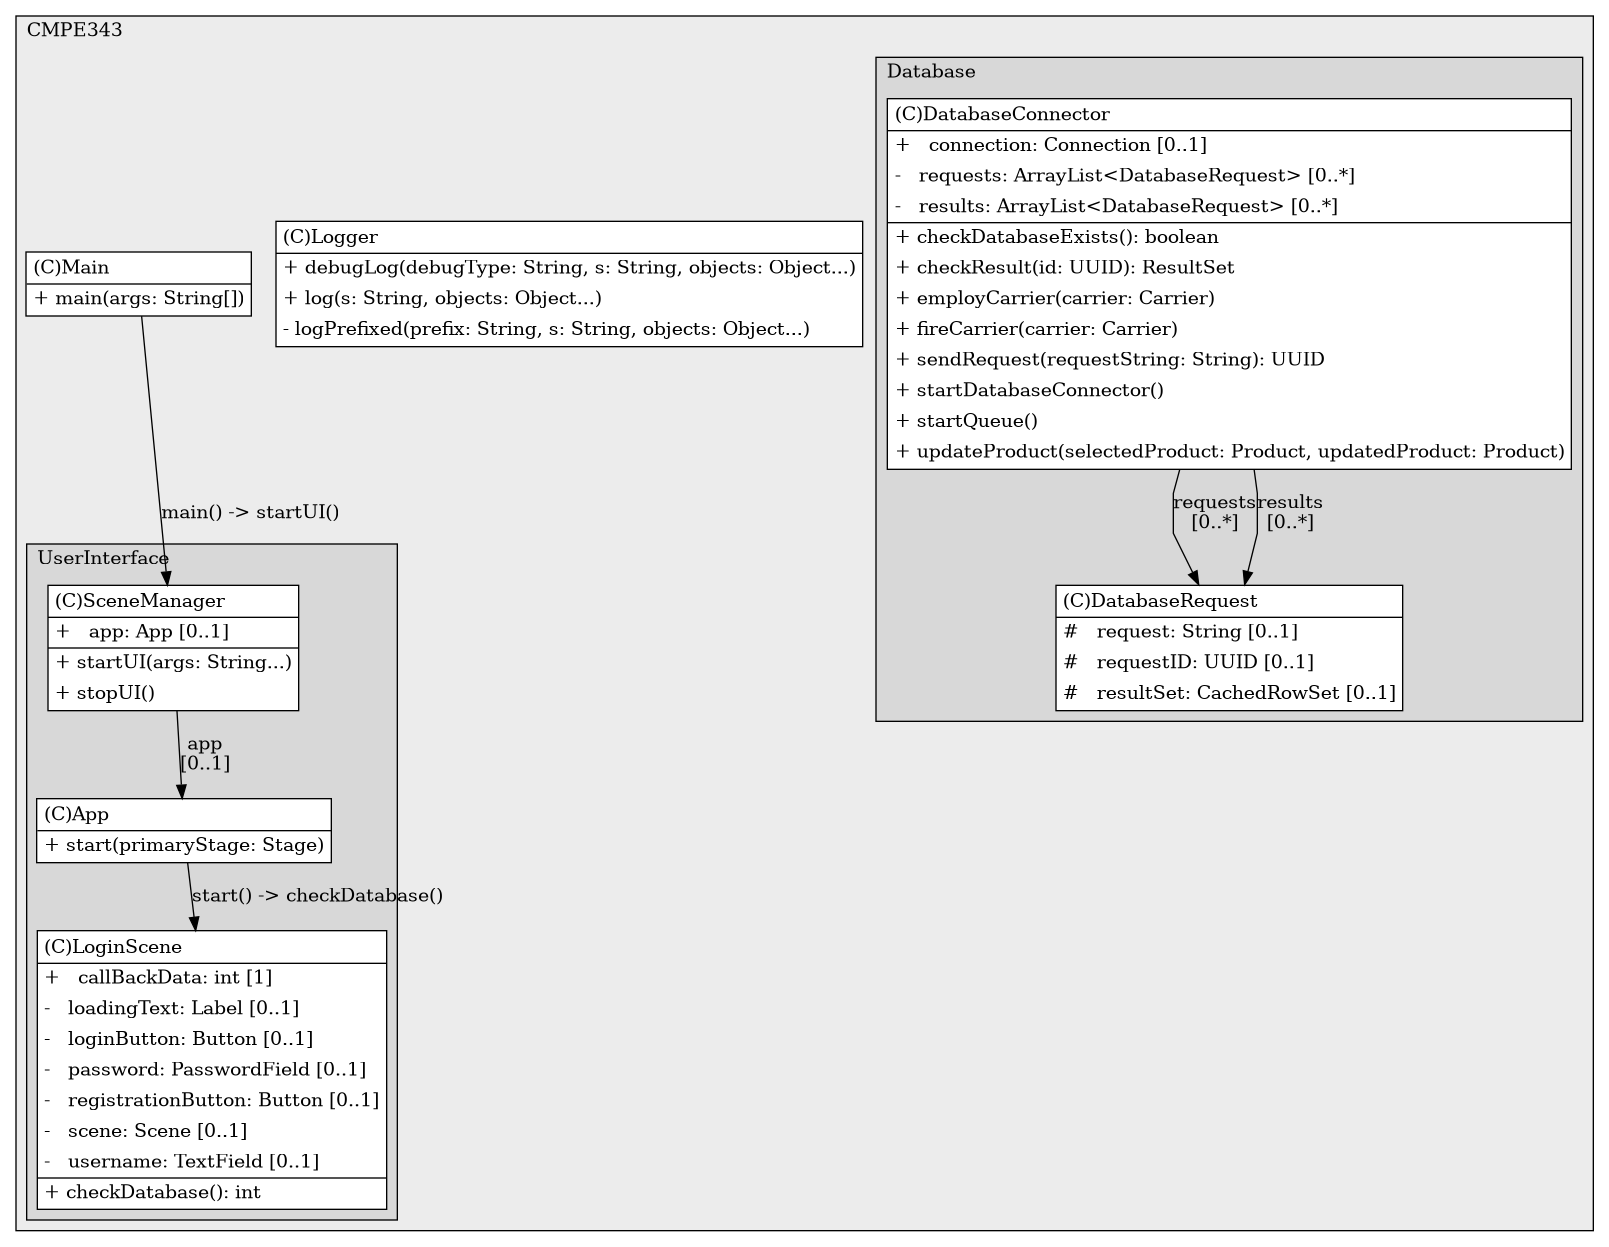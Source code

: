 @startuml

/' diagram meta data start
config=StructureConfiguration;
{
  "projectClassification": {
    "searchMode": "OpenProject", // OpenProject, AllProjects
    "includedProjects": "",
    "pathEndKeywords": "*.impl",
    "isClientPath": "",
    "isClientName": "",
    "isTestPath": "",
    "isTestName": "",
    "isMappingPath": "",
    "isMappingName": "",
    "isDataAccessPath": "",
    "isDataAccessName": "",
    "isDataStructurePath": "",
    "isDataStructureName": "",
    "isInterfaceStructuresPath": "",
    "isInterfaceStructuresName": "",
    "isEntryPointPath": "",
    "isEntryPointName": "",
    "treatFinalFieldsAsMandatory": false
  },
  "graphRestriction": {
    "classPackageExcludeFilter": "",
    "classPackageIncludeFilter": "",
    "classNameExcludeFilter": "",
    "classNameIncludeFilter": "",
    "methodNameExcludeFilter": "",
    "methodNameIncludeFilter": "",
    "removeByInheritance": "", // inheritance/annotation based filtering is done in a second step
    "removeByAnnotation": "",
    "removeByClassPackage": "", // cleanup the graph after inheritance/annotation based filtering is done
    "removeByClassName": "",
    "cutMappings": false,
    "cutEnum": true,
    "cutTests": true,
    "cutClient": true,
    "cutDataAccess": false,
    "cutInterfaceStructures": false,
    "cutDataStructures": false,
    "cutGetterAndSetter": true,
    "cutConstructors": true
  },
  "graphTraversal": {
    "forwardDepth": 6,
    "backwardDepth": 6,
    "classPackageExcludeFilter": "",
    "classPackageIncludeFilter": "",
    "classNameExcludeFilter": "",
    "classNameIncludeFilter": "",
    "methodNameExcludeFilter": "",
    "methodNameIncludeFilter": "",
    "hideMappings": false,
    "hideDataStructures": false,
    "hidePrivateMethods": true,
    "hideInterfaceCalls": true, // indirection: implementation -> interface (is hidden) -> implementation
    "onlyShowApplicationEntryPoints": false, // root node is included
    "useMethodCallsForStructureDiagram": "ForwardOnly" // ForwardOnly, BothDirections, No
  },
  "details": {
    "aggregation": "GroupByClass", // ByClass, GroupByClass, None
    "showClassGenericTypes": true,
    "showMethods": true,
    "showMethodParameterNames": true,
    "showMethodParameterTypes": true,
    "showMethodReturnType": true,
    "showPackageLevels": 2,
    "showDetailedClassStructure": true
  },
  "rootClass": "comp.CMPE343.Main",
  "extensionCallbackMethod": "" // qualified.class.name#methodName - signature: public static String method(String)
}
diagram meta data end '/



digraph g {
    rankdir="TB"
    splines=polyline
    

'nodes 
subgraph cluster_1613637043 { 
   	label=CMPE343
	labeljust=l
	fillcolor="#ececec"
	style=filled
   
   Logger1958110676[
	label=<<TABLE BORDER="1" CELLBORDER="0" CELLPADDING="4" CELLSPACING="0">
<TR><TD ALIGN="LEFT" >(C)Logger</TD></TR>
<HR/>
<TR><TD ALIGN="LEFT" >+ debugLog(debugType: String, s: String, objects: Object...)</TD></TR>
<TR><TD ALIGN="LEFT" >+ log(s: String, objects: Object...)</TD></TR>
<TR><TD ALIGN="LEFT" >- logPrefixed(prefix: String, s: String, objects: Object...)</TD></TR>
</TABLE>>
	style=filled
	margin=0
	shape=plaintext
	fillcolor="#FFFFFF"
];

Main1958110676[
	label=<<TABLE BORDER="1" CELLBORDER="0" CELLPADDING="4" CELLSPACING="0">
<TR><TD ALIGN="LEFT" >(C)Main</TD></TR>
<HR/>
<TR><TD ALIGN="LEFT" >+ main(args: String[])</TD></TR>
</TABLE>>
	style=filled
	margin=0
	shape=plaintext
	fillcolor="#FFFFFF"
];

subgraph cluster_1525928083 { 
   	label=UserInterface
	labeljust=l
	fillcolor="#d8d8d8"
	style=filled
   
   App1364509428[
	label=<<TABLE BORDER="1" CELLBORDER="0" CELLPADDING="4" CELLSPACING="0">
<TR><TD ALIGN="LEFT" >(C)App</TD></TR>
<HR/>
<TR><TD ALIGN="LEFT" >+ start(primaryStage: Stage)</TD></TR>
</TABLE>>
	style=filled
	margin=0
	shape=plaintext
	fillcolor="#FFFFFF"
];

LoginScene1364509428[
	label=<<TABLE BORDER="1" CELLBORDER="0" CELLPADDING="4" CELLSPACING="0">
<TR><TD ALIGN="LEFT" >(C)LoginScene</TD></TR>
<HR/>
<TR><TD ALIGN="LEFT" >+   callBackData: int [1]</TD></TR>
<TR><TD ALIGN="LEFT" >-   loadingText: Label [0..1]</TD></TR>
<TR><TD ALIGN="LEFT" >-   loginButton: Button [0..1]</TD></TR>
<TR><TD ALIGN="LEFT" >-   password: PasswordField [0..1]</TD></TR>
<TR><TD ALIGN="LEFT" >-   registrationButton: Button [0..1]</TD></TR>
<TR><TD ALIGN="LEFT" >-   scene: Scene [0..1]</TD></TR>
<TR><TD ALIGN="LEFT" >-   username: TextField [0..1]</TD></TR>
<HR/>
<TR><TD ALIGN="LEFT" >+ checkDatabase(): int</TD></TR>
</TABLE>>
	style=filled
	margin=0
	shape=plaintext
	fillcolor="#FFFFFF"
];

SceneManager1364509428[
	label=<<TABLE BORDER="1" CELLBORDER="0" CELLPADDING="4" CELLSPACING="0">
<TR><TD ALIGN="LEFT" >(C)SceneManager</TD></TR>
<HR/>
<TR><TD ALIGN="LEFT" >+   app: App [0..1]</TD></TR>
<HR/>
<TR><TD ALIGN="LEFT" >+ startUI(args: String...)</TD></TR>
<TR><TD ALIGN="LEFT" >+ stopUI()</TD></TR>
</TABLE>>
	style=filled
	margin=0
	shape=plaintext
	fillcolor="#FFFFFF"
];
} 

subgraph cluster_1930754934 { 
   	label=Database
	labeljust=l
	fillcolor="#d8d8d8"
	style=filled
   
   DatabaseConnector783527819[
	label=<<TABLE BORDER="1" CELLBORDER="0" CELLPADDING="4" CELLSPACING="0">
<TR><TD ALIGN="LEFT" >(C)DatabaseConnector</TD></TR>
<HR/>
<TR><TD ALIGN="LEFT" >+   connection: Connection [0..1]</TD></TR>
<TR><TD ALIGN="LEFT" >-   requests: ArrayList&lt;DatabaseRequest&gt; [0..*]</TD></TR>
<TR><TD ALIGN="LEFT" >-   results: ArrayList&lt;DatabaseRequest&gt; [0..*]</TD></TR>
<HR/>
<TR><TD ALIGN="LEFT" >+ checkDatabaseExists(): boolean</TD></TR>
<TR><TD ALIGN="LEFT" >+ checkResult(id: UUID): ResultSet</TD></TR>
<TR><TD ALIGN="LEFT" >+ employCarrier(carrier: Carrier)</TD></TR>
<TR><TD ALIGN="LEFT" >+ fireCarrier(carrier: Carrier)</TD></TR>
<TR><TD ALIGN="LEFT" >+ sendRequest(requestString: String): UUID</TD></TR>
<TR><TD ALIGN="LEFT" >+ startDatabaseConnector()</TD></TR>
<TR><TD ALIGN="LEFT" >+ startQueue()</TD></TR>
<TR><TD ALIGN="LEFT" >+ updateProduct(selectedProduct: Product, updatedProduct: Product)</TD></TR>
</TABLE>>
	style=filled
	margin=0
	shape=plaintext
	fillcolor="#FFFFFF"
];

DatabaseRequest783527819[
	label=<<TABLE BORDER="1" CELLBORDER="0" CELLPADDING="4" CELLSPACING="0">
<TR><TD ALIGN="LEFT" >(C)DatabaseRequest</TD></TR>
<HR/>
<TR><TD ALIGN="LEFT" >#   request: String [0..1]</TD></TR>
<TR><TD ALIGN="LEFT" >#   requestID: UUID [0..1]</TD></TR>
<TR><TD ALIGN="LEFT" >#   resultSet: CachedRowSet [0..1]</TD></TR>
</TABLE>>
	style=filled
	margin=0
	shape=plaintext
	fillcolor="#FFFFFF"
];
} 
} 

'edges    
App1364509428 -> LoginScene1364509428[label="start() -> checkDatabase()"];
DatabaseConnector783527819 -> DatabaseRequest783527819[label="requests
[0..*]"];
DatabaseConnector783527819 -> DatabaseRequest783527819[label="results
[0..*]"];
Main1958110676 -> SceneManager1364509428[label="main() -> startUI()"];
SceneManager1364509428 -> App1364509428[label="app
[0..1]"];
    
}
@enduml